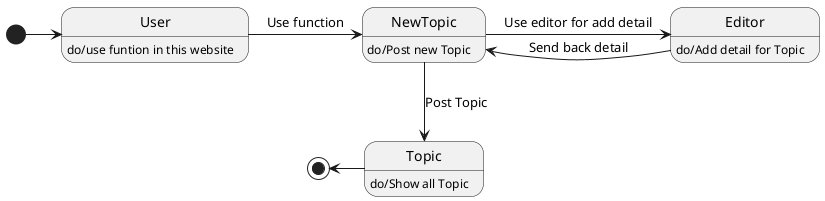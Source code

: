 @startuml

User : do/use funtion in this website
NewTopic : do/Post new Topic
Editor : do/Add detail for Topic
Topic : do/Show all Topic

[*] -> User 
User -> NewTopic : Use function
NewTopic -> Editor : Use editor for add detail
Editor -> NewTopic : Send back detail
NewTopic -down-> Topic : Post Topic
Topic -left-> [*]

@enduml